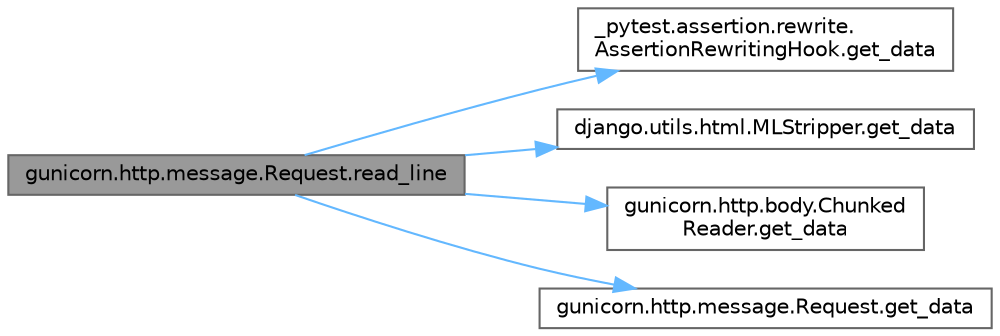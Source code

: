 digraph "gunicorn.http.message.Request.read_line"
{
 // LATEX_PDF_SIZE
  bgcolor="transparent";
  edge [fontname=Helvetica,fontsize=10,labelfontname=Helvetica,labelfontsize=10];
  node [fontname=Helvetica,fontsize=10,shape=box,height=0.2,width=0.4];
  rankdir="LR";
  Node1 [id="Node000001",label="gunicorn.http.message.Request.read_line",height=0.2,width=0.4,color="gray40", fillcolor="grey60", style="filled", fontcolor="black",tooltip=" "];
  Node1 -> Node2 [id="edge1_Node000001_Node000002",color="steelblue1",style="solid",tooltip=" "];
  Node2 [id="Node000002",label="_pytest.assertion.rewrite.\lAssertionRewritingHook.get_data",height=0.2,width=0.4,color="grey40", fillcolor="white", style="filled",URL="$class__pytest_1_1assertion_1_1rewrite_1_1_assertion_rewriting_hook.html#a724d8e1ec0af7e44ce304e4f82c68186",tooltip=" "];
  Node1 -> Node3 [id="edge2_Node000001_Node000003",color="steelblue1",style="solid",tooltip=" "];
  Node3 [id="Node000003",label="django.utils.html.MLStripper.get_data",height=0.2,width=0.4,color="grey40", fillcolor="white", style="filled",URL="$classdjango_1_1utils_1_1html_1_1_m_l_stripper.html#aad38ac2681d252aea27b5d65354f5454",tooltip=" "];
  Node1 -> Node4 [id="edge3_Node000001_Node000004",color="steelblue1",style="solid",tooltip=" "];
  Node4 [id="Node000004",label="gunicorn.http.body.Chunked\lReader.get_data",height=0.2,width=0.4,color="grey40", fillcolor="white", style="filled",URL="$classgunicorn_1_1http_1_1body_1_1_chunked_reader.html#acafac1bc5cbcfd49e86a2dc5b4730b5e",tooltip=" "];
  Node1 -> Node5 [id="edge4_Node000001_Node000005",color="steelblue1",style="solid",tooltip=" "];
  Node5 [id="Node000005",label="gunicorn.http.message.Request.get_data",height=0.2,width=0.4,color="grey40", fillcolor="white", style="filled",URL="$classgunicorn_1_1http_1_1message_1_1_request.html#aa83fd5845a02cc335a0ddecceda1203c",tooltip=" "];
}
